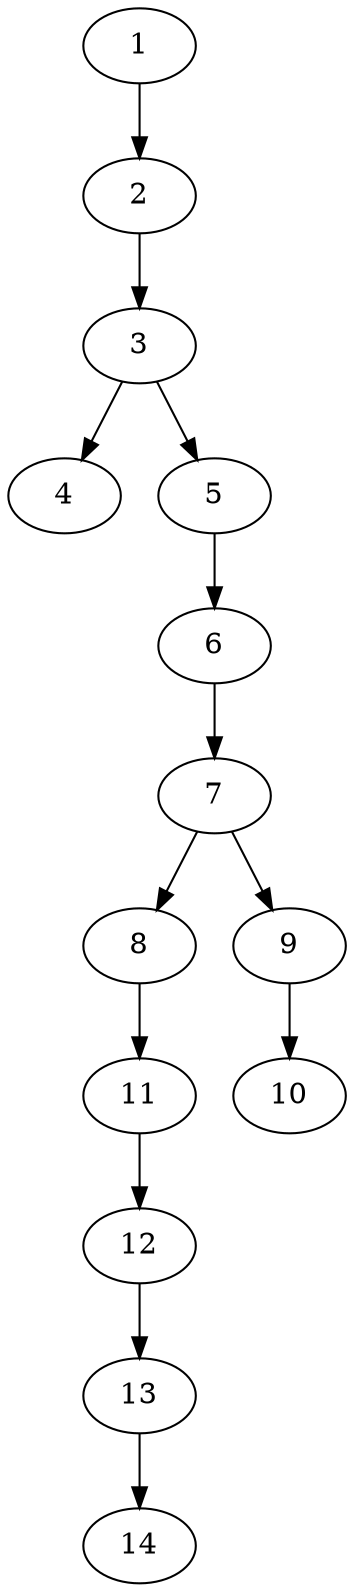 // DAG (tier=1-easy, mode=compute, n=14, ccr=0.277, fat=0.382, density=0.333, regular=0.764, jump=0.076, mindata=262144, maxdata=2097152)
// DAG automatically generated by daggen at Sun Aug 24 16:33:32 2025
// /home/ermia/Project/Environments/daggen/bin/daggen --dot --ccr 0.277 --fat 0.382 --regular 0.764 --density 0.333 --jump 0.076 --mindata 262144 --maxdata 2097152 -n 14 
digraph G {
  1 [size="96901545171945", alpha="0.10", expect_size="48450772585972"]
  1 -> 2 [size ="5571923148800"]
  2 [size="249761340850176000", alpha="0.07", expect_size="124880670425088000"]
  2 -> 3 [size ="3172781260800"]
  3 [size="28129966688305152", alpha="0.11", expect_size="14064983344152576"]
  3 -> 4 [size ="739950723072"]
  3 -> 5 [size ="739950723072"]
  4 [size="83949062956772896", alpha="0.02", expect_size="41974531478386448"]
  5 [size="220524022071296000", alpha="0.15", expect_size="110262011035648000"]
  5 -> 6 [size ="2920074444800"]
  6 [size="34965238409290872", alpha="0.09", expect_size="17482619204645436"]
  6 -> 7 [size ="16795880652800"]
  7 [size="467321923227085", alpha="0.12", expect_size="233660961613542"]
  7 -> 8 [size ="891507703808"]
  7 -> 9 [size ="891507703808"]
  8 [size="1460559154342002688", alpha="0.16", expect_size="730279577171001344"]
  8 -> 11 [size ="10298392051712"]
  9 [size="254810651832832", alpha="0.16", expect_size="127405325916416"]
  9 -> 10 [size ="14242254159872"]
  10 [size="690132145959600128", alpha="0.07", expect_size="345066072979800064"]
  11 [size="5142790614683684", alpha="0.03", expect_size="2571395307341842"]
  11 -> 12 [size ="2744618319872"]
  12 [size="3074432079757312000", alpha="0.17", expect_size="1537216039878656000"]
  12 -> 13 [size ="16914789171200"]
  13 [size="200949974907748352", alpha="0.16", expect_size="100474987453874176"]
  13 -> 14 [size ="2744618319872"]
  14 [size="399698558365176", alpha="0.11", expect_size="199849279182588"]
}
